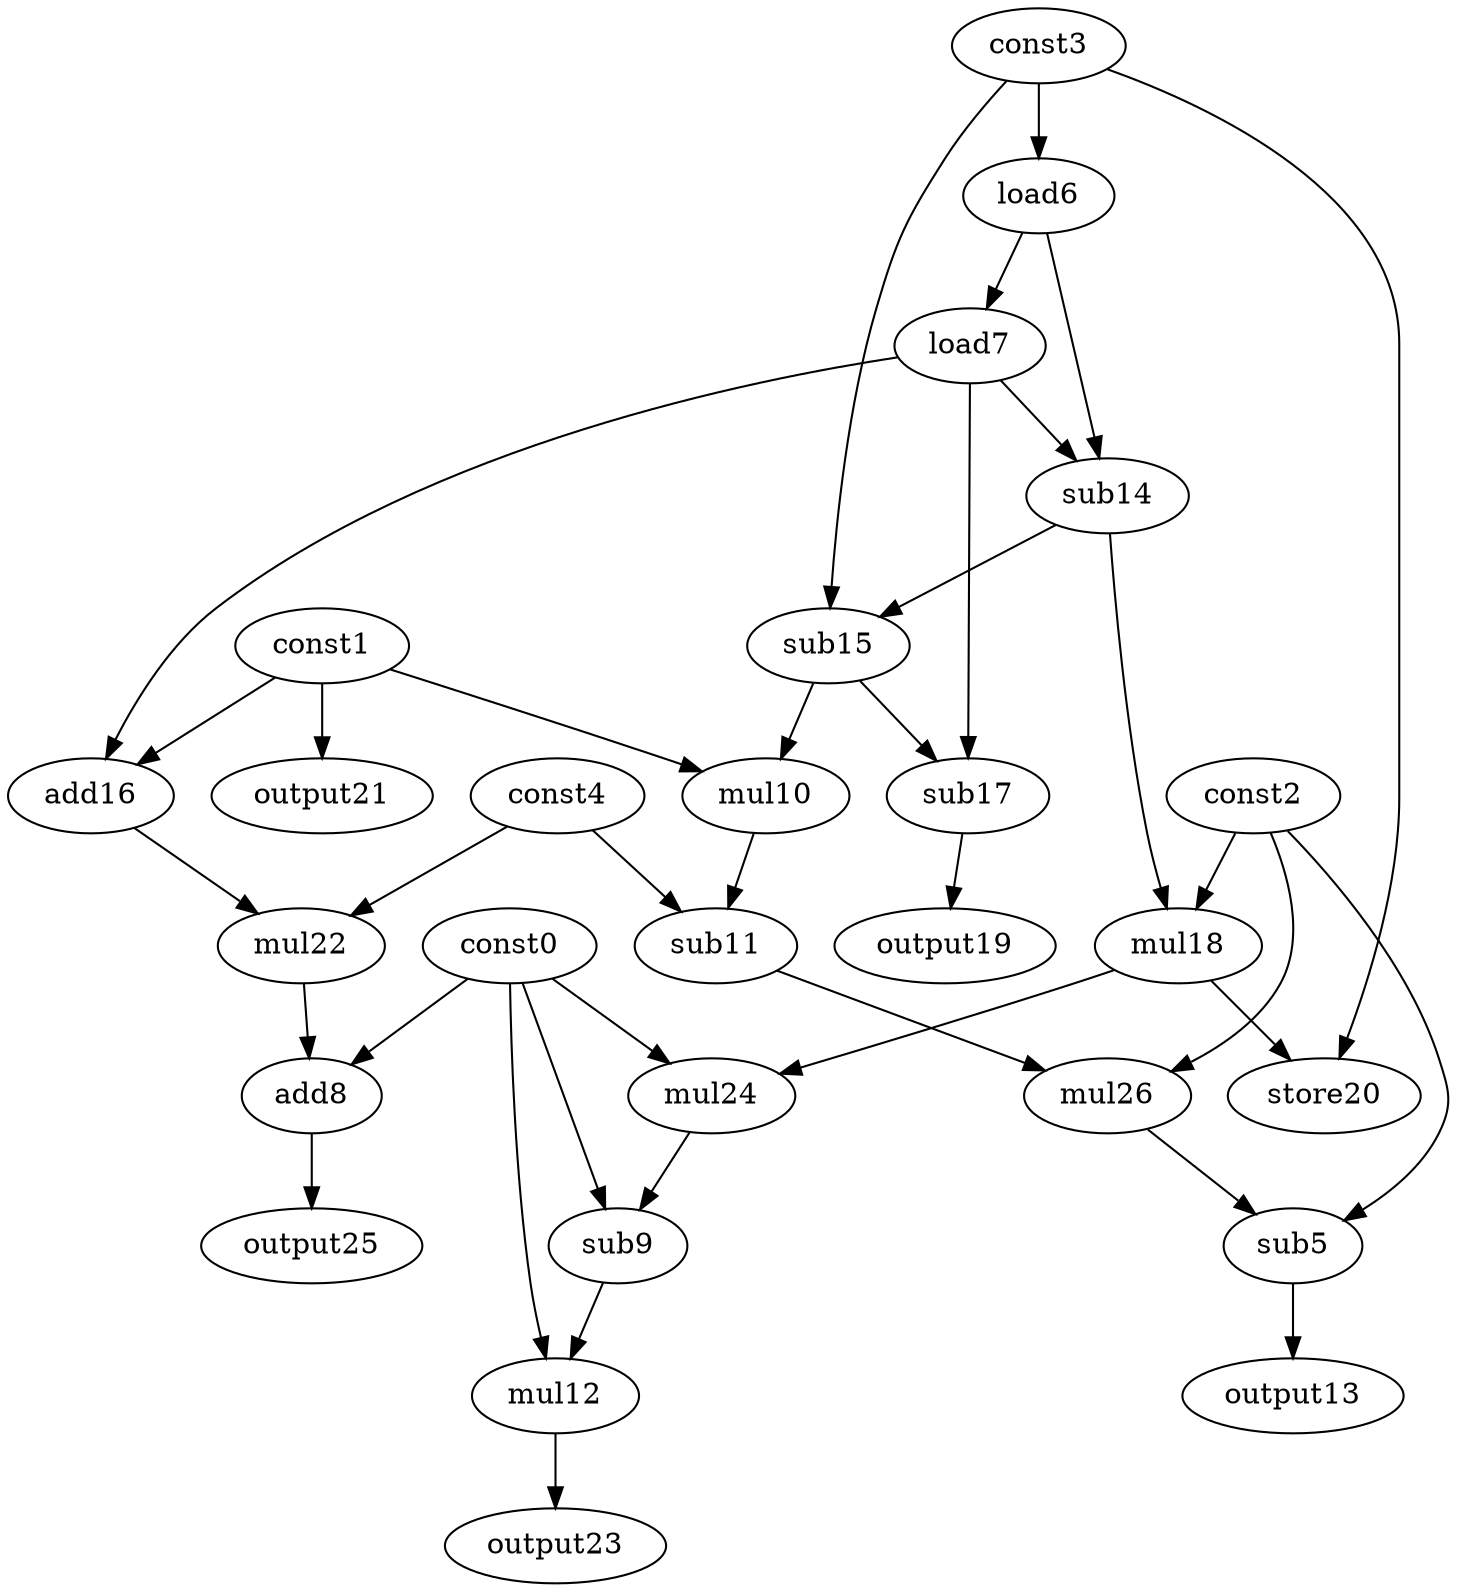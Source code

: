 digraph G { 
const0[opcode=const]; 
const1[opcode=const]; 
const2[opcode=const]; 
const3[opcode=const]; 
const4[opcode=const]; 
sub5[opcode=sub]; 
load6[opcode=load]; 
load7[opcode=load]; 
add8[opcode=add]; 
sub9[opcode=sub]; 
mul10[opcode=mul]; 
sub11[opcode=sub]; 
mul12[opcode=mul]; 
output13[opcode=output]; 
sub14[opcode=sub]; 
sub15[opcode=sub]; 
add16[opcode=add]; 
sub17[opcode=sub]; 
mul18[opcode=mul]; 
output19[opcode=output]; 
store20[opcode=store]; 
output21[opcode=output]; 
mul22[opcode=mul]; 
output23[opcode=output]; 
mul24[opcode=mul]; 
output25[opcode=output]; 
mul26[opcode=mul]; 
const3->load6[operand=0];
const1->output21[operand=0];
load6->load7[operand=0];
load6->sub14[operand=0];
load7->sub14[operand=1];
const1->add16[operand=0];
load7->add16[operand=1];
const3->sub15[operand=0];
sub14->sub15[operand=1];
const2->mul18[operand=0];
sub14->mul18[operand=1];
add16->mul22[operand=0];
const4->mul22[operand=1];
const0->add8[operand=0];
mul22->add8[operand=1];
const1->mul10[operand=0];
sub15->mul10[operand=1];
load7->sub17[operand=0];
sub15->sub17[operand=1];
mul18->store20[operand=0];
const3->store20[operand=1];
const0->mul24[operand=0];
mul18->mul24[operand=1];
const0->sub9[operand=0];
mul24->sub9[operand=1];
mul10->sub11[operand=0];
const4->sub11[operand=1];
sub17->output19[operand=0];
add8->output25[operand=0];
const0->mul12[operand=0];
sub9->mul12[operand=1];
const2->mul26[operand=0];
sub11->mul26[operand=1];
mul26->sub5[operand=0];
const2->sub5[operand=1];
mul12->output23[operand=0];
sub5->output13[operand=0];
}
